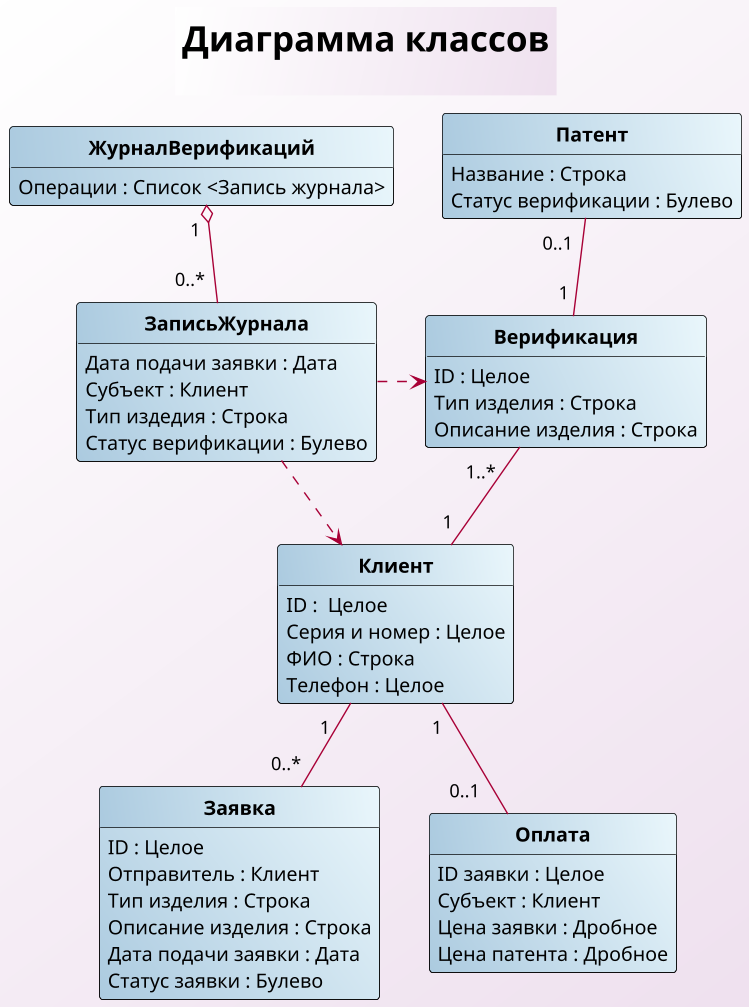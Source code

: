 @startuml
scale 1.4

skinparam {
backgroundColor white/#efe1ef

classBackgroundColor #accbe0\#eaf7fc
classbordercolor black

arrowColor #A80036

classFontSize 14
classFontStyle bold
classFontName Arial
classAttributeFontSize 14
classAttributeFontName calibri
}

title <size:25>**Диаграмма классов**</size>\n


hide class methods
hide class circle

class Клиент {
    ID :  Целое
    Серия и номер : Целое
    ФИО : Строка
    Телефон : Целое
}

class Заявка {
    ID : Целое
    Отправитель : Клиент
    Тип изделия : Строка
    Описание изделия : Строка
    Дата подачи заявки : Дата
    Статус заявки : Булево
}

class ЗаписьЖурнала {
    Дата подачи заявки : Дата
    Субъект : Клиент
    Тип издедия : Строка
    Статус верификации : Булево
}

class ЖурналВерификаций {
    Операции : Список <Запись журнала>
}

class Верификация {
  ID : Целое
  Тип изделия : Строка
  Описание изделия : Строка
}

class Патент {
    Название : Строка
    Статус верификации : Булево
}

class Оплата {
    ID заявки : Целое
    Субъект : Клиент
    Цена заявки : Дробное
    Цена патента : Дробное
}


Клиент " 1   " -- " 0..* " Заявка
Клиент " 1 " -- " 0..1    " Оплата

Верификация " 1..*   " -- " 1 " Клиент
ЗаписьЖурнала ..> Клиент
ЗаписьЖурнала .> Верификация

ЖурналВерификаций " 1 " o-- " 0..*  " ЗаписьЖурнала
Патент " 0..1  " -- " 1 " Верификация

@enduml